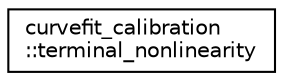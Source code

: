digraph "Graphical Class Hierarchy"
{
  edge [fontname="Helvetica",fontsize="10",labelfontname="Helvetica",labelfontsize="10"];
  node [fontname="Helvetica",fontsize="10",shape=record];
  rankdir="LR";
  Node1 [label="curvefit_calibration\l::terminal_nonlinearity",height=0.2,width=0.4,color="black", fillcolor="white", style="filled",URL="$interfacecurvefit__calibration_1_1terminal__nonlinearity.html",tooltip="Computes the terminal nonlinearity of a data set. "];
}
